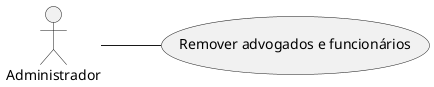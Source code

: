 @startuml
left to right direction

actor "Administrador" as Administrador

usecase "Remover advogados e funcionários" as UC14

Administrador -- UC14

@enduml
